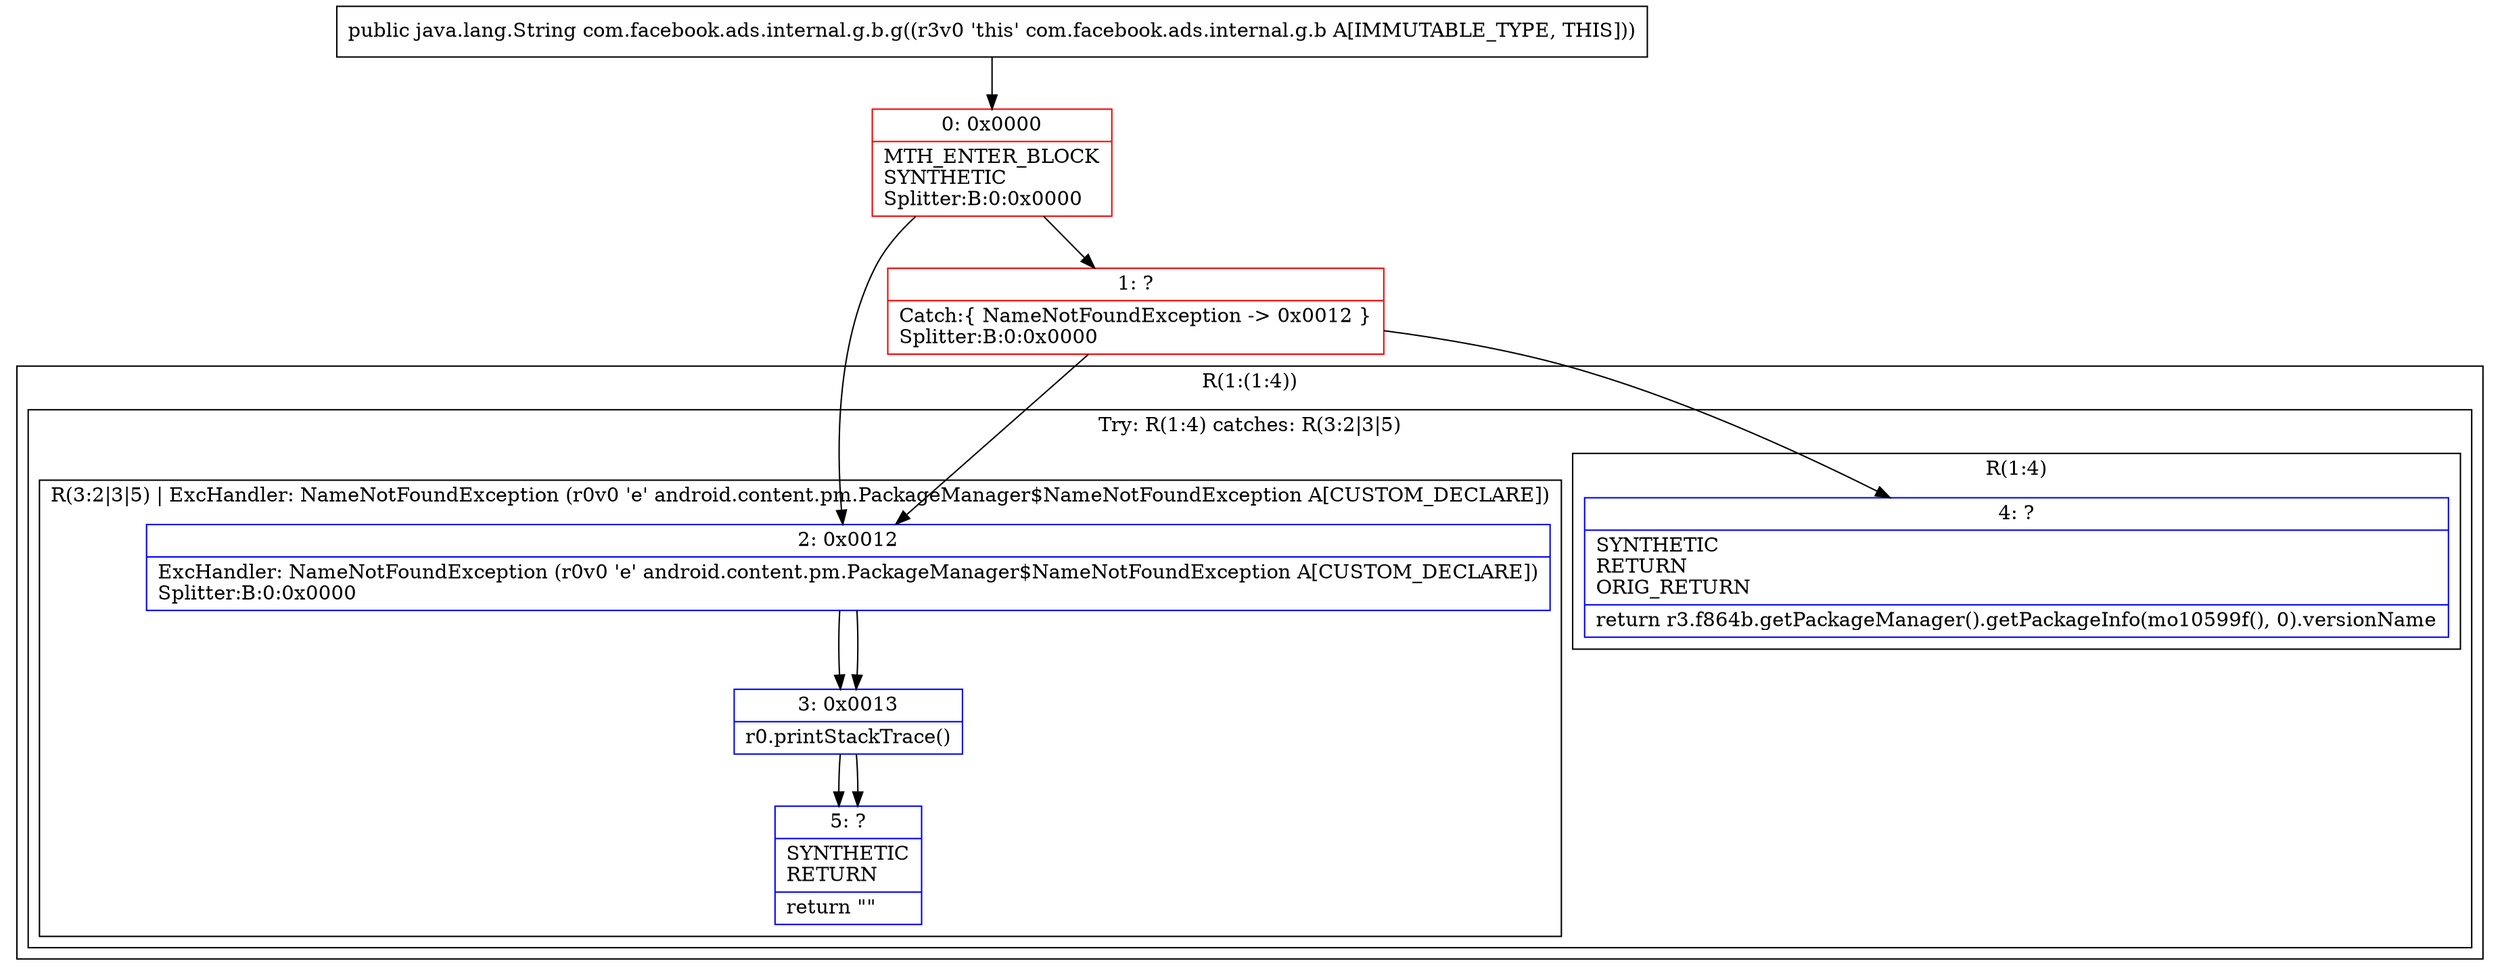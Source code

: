 digraph "CFG forcom.facebook.ads.internal.g.b.g()Ljava\/lang\/String;" {
subgraph cluster_Region_1373446883 {
label = "R(1:(1:4))";
node [shape=record,color=blue];
subgraph cluster_TryCatchRegion_179799901 {
label = "Try: R(1:4) catches: R(3:2|3|5)";
node [shape=record,color=blue];
subgraph cluster_Region_1139945117 {
label = "R(1:4)";
node [shape=record,color=blue];
Node_4 [shape=record,label="{4\:\ ?|SYNTHETIC\lRETURN\lORIG_RETURN\l|return r3.f864b.getPackageManager().getPackageInfo(mo10599f(), 0).versionName\l}"];
}
subgraph cluster_Region_2003080615 {
label = "R(3:2|3|5) | ExcHandler: NameNotFoundException (r0v0 'e' android.content.pm.PackageManager$NameNotFoundException A[CUSTOM_DECLARE])\l";
node [shape=record,color=blue];
Node_2 [shape=record,label="{2\:\ 0x0012|ExcHandler: NameNotFoundException (r0v0 'e' android.content.pm.PackageManager$NameNotFoundException A[CUSTOM_DECLARE])\lSplitter:B:0:0x0000\l}"];
Node_3 [shape=record,label="{3\:\ 0x0013|r0.printStackTrace()\l}"];
Node_5 [shape=record,label="{5\:\ ?|SYNTHETIC\lRETURN\l|return \"\"\l}"];
}
}
}
subgraph cluster_Region_2003080615 {
label = "R(3:2|3|5) | ExcHandler: NameNotFoundException (r0v0 'e' android.content.pm.PackageManager$NameNotFoundException A[CUSTOM_DECLARE])\l";
node [shape=record,color=blue];
Node_2 [shape=record,label="{2\:\ 0x0012|ExcHandler: NameNotFoundException (r0v0 'e' android.content.pm.PackageManager$NameNotFoundException A[CUSTOM_DECLARE])\lSplitter:B:0:0x0000\l}"];
Node_3 [shape=record,label="{3\:\ 0x0013|r0.printStackTrace()\l}"];
Node_5 [shape=record,label="{5\:\ ?|SYNTHETIC\lRETURN\l|return \"\"\l}"];
}
Node_0 [shape=record,color=red,label="{0\:\ 0x0000|MTH_ENTER_BLOCK\lSYNTHETIC\lSplitter:B:0:0x0000\l}"];
Node_1 [shape=record,color=red,label="{1\:\ ?|Catch:\{ NameNotFoundException \-\> 0x0012 \}\lSplitter:B:0:0x0000\l}"];
MethodNode[shape=record,label="{public java.lang.String com.facebook.ads.internal.g.b.g((r3v0 'this' com.facebook.ads.internal.g.b A[IMMUTABLE_TYPE, THIS])) }"];
MethodNode -> Node_0;
Node_2 -> Node_3;
Node_3 -> Node_5;
Node_2 -> Node_3;
Node_3 -> Node_5;
Node_0 -> Node_1;
Node_0 -> Node_2;
Node_1 -> Node_2;
Node_1 -> Node_4;
}


